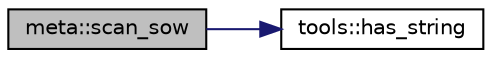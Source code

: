 digraph "meta::scan_sow"
{
 // INTERACTIVE_SVG=YES
 // LATEX_PDF_SIZE
  edge [fontname="Helvetica",fontsize="10",labelfontname="Helvetica",labelfontsize="10"];
  node [fontname="Helvetica",fontsize="10",shape=record];
  rankdir="LR";
  Node1 [label="meta::scan_sow",height=0.2,width=0.4,color="black", fillcolor="grey75", style="filled", fontcolor="black",tooltip="Scans sum of weights (SoW) information from a ROOT object."];
  Node1 -> Node2 [color="midnightblue",fontsize="10",style="solid",fontname="Helvetica"];
  Node2 [label="tools::has_string",height=0.2,width=0.4,color="black", fillcolor="white", style="filled",URL="$classtools.html#ad7229c72cee65da3605c4be82f9b42d4",tooltip="Checks if a string contains a specific substring."];
}
